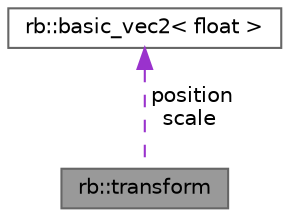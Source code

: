 digraph "rb::transform"
{
 // LATEX_PDF_SIZE
  bgcolor="transparent";
  edge [fontname=Helvetica,fontsize=10,labelfontname=Helvetica,labelfontsize=10];
  node [fontname=Helvetica,fontsize=10,shape=box,height=0.2,width=0.4];
  Node1 [label="rb::transform",height=0.2,width=0.4,color="gray40", fillcolor="grey60", style="filled", fontcolor="black",tooltip="Built-in transform component."];
  Node2 -> Node1 [dir="back",color="darkorchid3",style="dashed",label=" position\nscale" ];
  Node2 [label="rb::basic_vec2\< float \>",height=0.2,width=0.4,color="gray40", fillcolor="white", style="filled",URL="$structrb_1_1basic__vec2.html",tooltip=" "];
}
